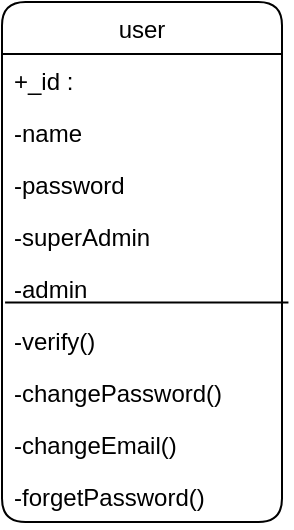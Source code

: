 <mxfile version="15.1.1" type="github">
  <diagram id="C5RBs43oDa-KdzZeNtuy" name="Page-1">
    <mxGraphModel dx="705" dy="390" grid="1" gridSize="10" guides="1" tooltips="1" connect="1" arrows="1" fold="1" page="1" pageScale="1" pageWidth="827" pageHeight="1169" math="0" shadow="0">
      <root>
        <mxCell id="WIyWlLk6GJQsqaUBKTNV-0" />
        <mxCell id="WIyWlLk6GJQsqaUBKTNV-1" parent="WIyWlLk6GJQsqaUBKTNV-0" />
        <mxCell id="yopaaNHgqBT5WhKz93zT-17" value="user" style="swimlane;fontStyle=0;childLayout=stackLayout;horizontal=1;startSize=26;horizontalStack=0;resizeParent=1;resizeParentMax=0;resizeLast=0;collapsible=1;marginBottom=0;rounded=1;swimlaneFillColor=none;fillColor=#FFFFFF;" vertex="1" parent="WIyWlLk6GJQsqaUBKTNV-1">
          <mxGeometry x="330" y="250" width="140" height="260" as="geometry" />
        </mxCell>
        <mxCell id="yopaaNHgqBT5WhKz93zT-18" value="+_id : " style="text;strokeColor=none;fillColor=none;align=left;verticalAlign=top;spacingLeft=4;spacingRight=4;overflow=hidden;rotatable=0;points=[[0,0.5],[1,0.5]];portConstraint=eastwest;" vertex="1" parent="yopaaNHgqBT5WhKz93zT-17">
          <mxGeometry y="26" width="140" height="26" as="geometry" />
        </mxCell>
        <mxCell id="yopaaNHgqBT5WhKz93zT-19" value="-name" style="text;strokeColor=none;fillColor=none;align=left;verticalAlign=top;spacingLeft=4;spacingRight=4;overflow=hidden;rotatable=0;points=[[0,0.5],[1,0.5]];portConstraint=eastwest;" vertex="1" parent="yopaaNHgqBT5WhKz93zT-17">
          <mxGeometry y="52" width="140" height="26" as="geometry" />
        </mxCell>
        <mxCell id="yopaaNHgqBT5WhKz93zT-20" value="-password" style="text;strokeColor=none;fillColor=none;align=left;verticalAlign=top;spacingLeft=4;spacingRight=4;overflow=hidden;rotatable=0;points=[[0,0.5],[1,0.5]];portConstraint=eastwest;" vertex="1" parent="yopaaNHgqBT5WhKz93zT-17">
          <mxGeometry y="78" width="140" height="26" as="geometry" />
        </mxCell>
        <mxCell id="yopaaNHgqBT5WhKz93zT-21" value="-superAdmin" style="text;strokeColor=none;fillColor=none;align=left;verticalAlign=top;spacingLeft=4;spacingRight=4;overflow=hidden;rotatable=0;points=[[0,0.5],[1,0.5]];portConstraint=eastwest;" vertex="1" parent="yopaaNHgqBT5WhKz93zT-17">
          <mxGeometry y="104" width="140" height="26" as="geometry" />
        </mxCell>
        <mxCell id="yopaaNHgqBT5WhKz93zT-25" value="-admin" style="text;strokeColor=none;fillColor=none;align=left;verticalAlign=top;spacingLeft=4;spacingRight=4;overflow=hidden;rotatable=0;points=[[0,0.5],[1,0.5]];portConstraint=eastwest;" vertex="1" parent="yopaaNHgqBT5WhKz93zT-17">
          <mxGeometry y="130" width="140" height="26" as="geometry" />
        </mxCell>
        <mxCell id="yopaaNHgqBT5WhKz93zT-26" value="-verify()" style="text;strokeColor=none;fillColor=none;align=left;verticalAlign=top;spacingLeft=4;spacingRight=4;overflow=hidden;rotatable=0;points=[[0,0.5],[1,0.5]];portConstraint=eastwest;" vertex="1" parent="yopaaNHgqBT5WhKz93zT-17">
          <mxGeometry y="156" width="140" height="26" as="geometry" />
        </mxCell>
        <mxCell id="yopaaNHgqBT5WhKz93zT-28" value="" style="endArrow=none;html=1;entryX=1.023;entryY=0.777;entryDx=0;entryDy=0;entryPerimeter=0;exitX=0.011;exitY=0.777;exitDx=0;exitDy=0;exitPerimeter=0;" edge="1" parent="yopaaNHgqBT5WhKz93zT-17" source="yopaaNHgqBT5WhKz93zT-25" target="yopaaNHgqBT5WhKz93zT-25">
          <mxGeometry width="50" height="50" relative="1" as="geometry">
            <mxPoint x="60" y="150" as="sourcePoint" />
            <mxPoint x="110" y="100" as="targetPoint" />
          </mxGeometry>
        </mxCell>
        <mxCell id="yopaaNHgqBT5WhKz93zT-29" value="-changePassword()" style="text;strokeColor=none;fillColor=none;align=left;verticalAlign=top;spacingLeft=4;spacingRight=4;overflow=hidden;rotatable=0;points=[[0,0.5],[1,0.5]];portConstraint=eastwest;" vertex="1" parent="yopaaNHgqBT5WhKz93zT-17">
          <mxGeometry y="182" width="140" height="26" as="geometry" />
        </mxCell>
        <mxCell id="yopaaNHgqBT5WhKz93zT-30" value="-changeEmail()" style="text;strokeColor=none;fillColor=none;align=left;verticalAlign=top;spacingLeft=4;spacingRight=4;overflow=hidden;rotatable=0;points=[[0,0.5],[1,0.5]];portConstraint=eastwest;" vertex="1" parent="yopaaNHgqBT5WhKz93zT-17">
          <mxGeometry y="208" width="140" height="26" as="geometry" />
        </mxCell>
        <mxCell id="yopaaNHgqBT5WhKz93zT-31" value="-forgetPassword()" style="text;strokeColor=none;fillColor=none;align=left;verticalAlign=top;spacingLeft=4;spacingRight=4;overflow=hidden;rotatable=0;points=[[0,0.5],[1,0.5]];portConstraint=eastwest;" vertex="1" parent="yopaaNHgqBT5WhKz93zT-17">
          <mxGeometry y="234" width="140" height="26" as="geometry" />
        </mxCell>
      </root>
    </mxGraphModel>
  </diagram>
</mxfile>
